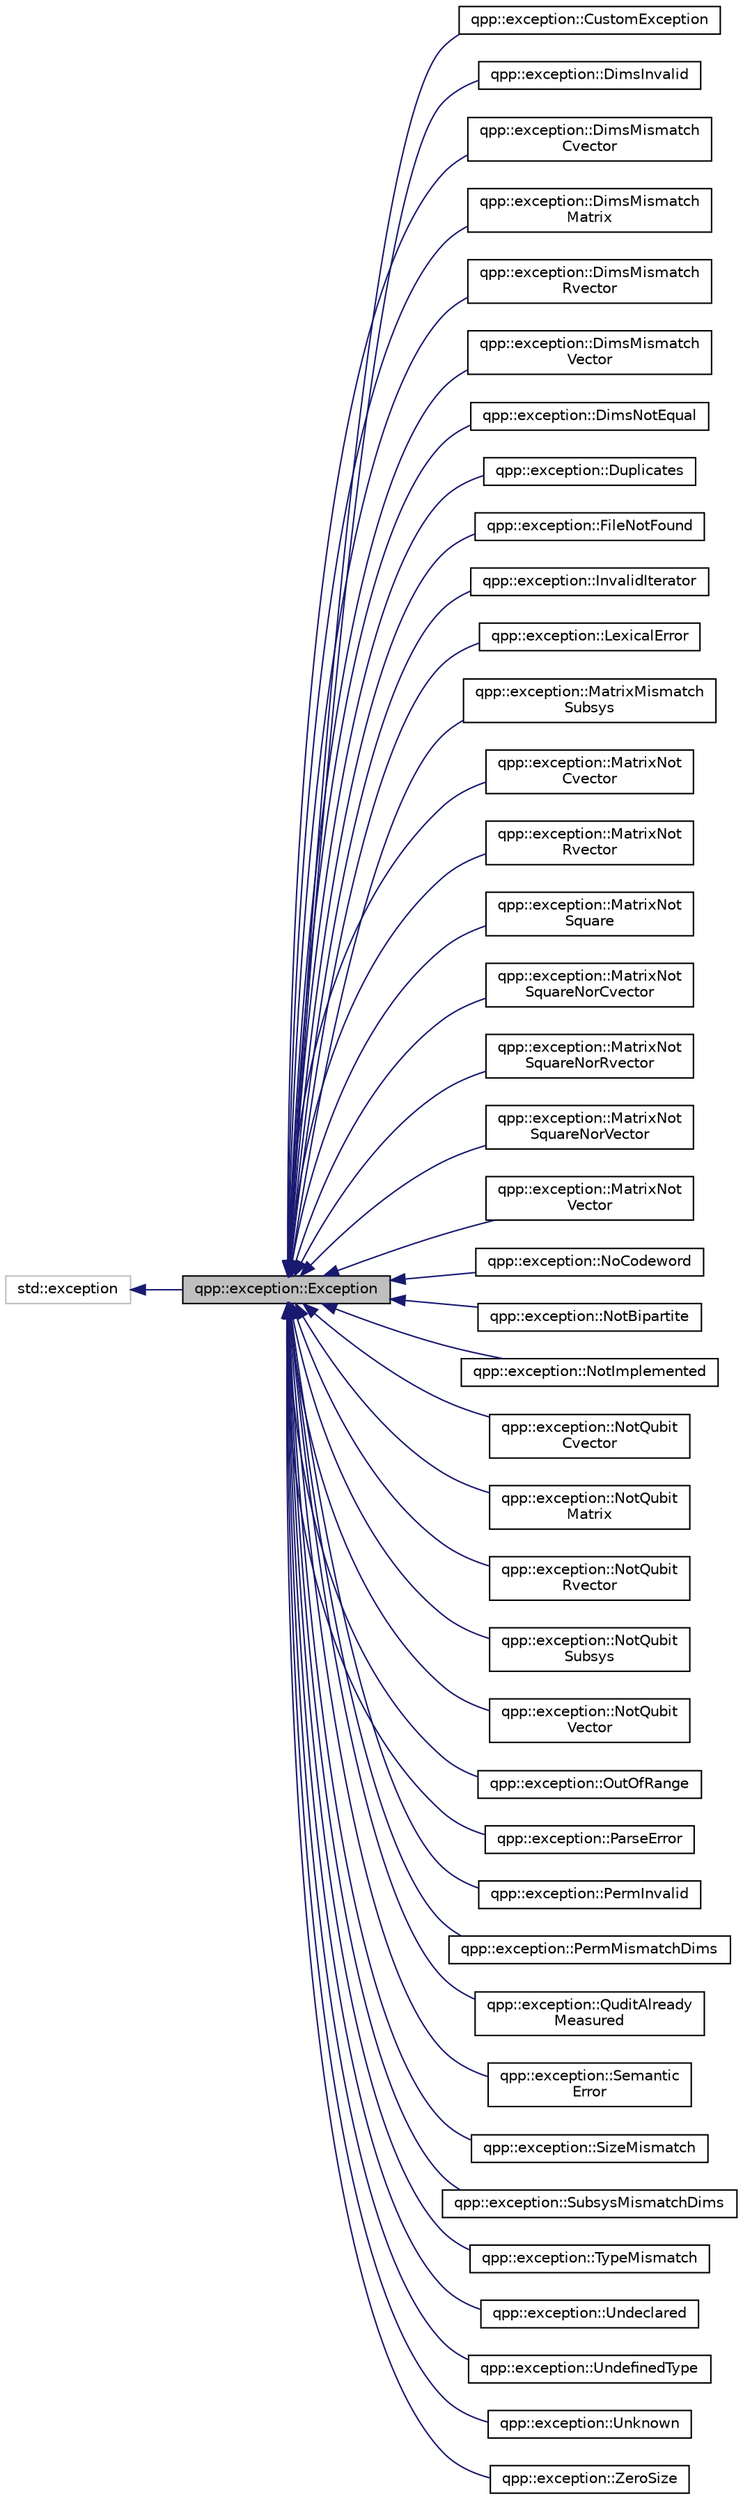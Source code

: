 digraph "qpp::exception::Exception"
{
  edge [fontname="Helvetica",fontsize="10",labelfontname="Helvetica",labelfontsize="10"];
  node [fontname="Helvetica",fontsize="10",shape=record];
  rankdir="LR";
  Node0 [label="qpp::exception::Exception",height=0.2,width=0.4,color="black", fillcolor="grey75", style="filled", fontcolor="black"];
  Node1 -> Node0 [dir="back",color="midnightblue",fontsize="10",style="solid",fontname="Helvetica"];
  Node1 [label="std::exception",height=0.2,width=0.4,color="grey75", fillcolor="white", style="filled",tooltip="STL class. "];
  Node0 -> Node2 [dir="back",color="midnightblue",fontsize="10",style="solid",fontname="Helvetica"];
  Node2 [label="qpp::exception::CustomException",height=0.2,width=0.4,color="black", fillcolor="white", style="filled",URL="$classqpp_1_1exception_1_1_custom_exception.html",tooltip="Custom exception. "];
  Node0 -> Node3 [dir="back",color="midnightblue",fontsize="10",style="solid",fontname="Helvetica"];
  Node3 [label="qpp::exception::DimsInvalid",height=0.2,width=0.4,color="black", fillcolor="white", style="filled",URL="$classqpp_1_1exception_1_1_dims_invalid.html",tooltip="Invalid dimension(s) exception. "];
  Node0 -> Node4 [dir="back",color="midnightblue",fontsize="10",style="solid",fontname="Helvetica"];
  Node4 [label="qpp::exception::DimsMismatch\lCvector",height=0.2,width=0.4,color="black", fillcolor="white", style="filled",URL="$classqpp_1_1exception_1_1_dims_mismatch_cvector.html",tooltip="Dimension(s) mismatch column vector size exception. "];
  Node0 -> Node5 [dir="back",color="midnightblue",fontsize="10",style="solid",fontname="Helvetica"];
  Node5 [label="qpp::exception::DimsMismatch\lMatrix",height=0.2,width=0.4,color="black", fillcolor="white", style="filled",URL="$classqpp_1_1exception_1_1_dims_mismatch_matrix.html",tooltip="Dimension(s) mismatch matrix size exception. "];
  Node0 -> Node6 [dir="back",color="midnightblue",fontsize="10",style="solid",fontname="Helvetica"];
  Node6 [label="qpp::exception::DimsMismatch\lRvector",height=0.2,width=0.4,color="black", fillcolor="white", style="filled",URL="$classqpp_1_1exception_1_1_dims_mismatch_rvector.html",tooltip="Dimension(s) mismatch row vector size exception. "];
  Node0 -> Node7 [dir="back",color="midnightblue",fontsize="10",style="solid",fontname="Helvetica"];
  Node7 [label="qpp::exception::DimsMismatch\lVector",height=0.2,width=0.4,color="black", fillcolor="white", style="filled",URL="$classqpp_1_1exception_1_1_dims_mismatch_vector.html",tooltip="Dimension(s) mismatch vector size exception. "];
  Node0 -> Node8 [dir="back",color="midnightblue",fontsize="10",style="solid",fontname="Helvetica"];
  Node8 [label="qpp::exception::DimsNotEqual",height=0.2,width=0.4,color="black", fillcolor="white", style="filled",URL="$classqpp_1_1exception_1_1_dims_not_equal.html",tooltip="Dimensions not equal exception. "];
  Node0 -> Node9 [dir="back",color="midnightblue",fontsize="10",style="solid",fontname="Helvetica"];
  Node9 [label="qpp::exception::Duplicates",height=0.2,width=0.4,color="black", fillcolor="white", style="filled",URL="$classqpp_1_1exception_1_1_duplicates.html",tooltip="System (e.g. std::vector) contains duplicates exception. "];
  Node0 -> Node10 [dir="back",color="midnightblue",fontsize="10",style="solid",fontname="Helvetica"];
  Node10 [label="qpp::exception::FileNotFound",height=0.2,width=0.4,color="black", fillcolor="white", style="filled",URL="$classqpp_1_1exception_1_1_file_not_found.html",tooltip="File not found. "];
  Node0 -> Node11 [dir="back",color="midnightblue",fontsize="10",style="solid",fontname="Helvetica"];
  Node11 [label="qpp::exception::InvalidIterator",height=0.2,width=0.4,color="black", fillcolor="white", style="filled",URL="$classqpp_1_1exception_1_1_invalid_iterator.html",tooltip="Invalid iterator. "];
  Node0 -> Node12 [dir="back",color="midnightblue",fontsize="10",style="solid",fontname="Helvetica"];
  Node12 [label="qpp::exception::LexicalError",height=0.2,width=0.4,color="black", fillcolor="white", style="filled",URL="$classqpp_1_1exception_1_1_lexical_error.html",tooltip="Lexical error. "];
  Node0 -> Node13 [dir="back",color="midnightblue",fontsize="10",style="solid",fontname="Helvetica"];
  Node13 [label="qpp::exception::MatrixMismatch\lSubsys",height=0.2,width=0.4,color="black", fillcolor="white", style="filled",URL="$classqpp_1_1exception_1_1_matrix_mismatch_subsys.html",tooltip="Matrix mismatch subsystems exception. "];
  Node0 -> Node14 [dir="back",color="midnightblue",fontsize="10",style="solid",fontname="Helvetica"];
  Node14 [label="qpp::exception::MatrixNot\lCvector",height=0.2,width=0.4,color="black", fillcolor="white", style="filled",URL="$classqpp_1_1exception_1_1_matrix_not_cvector.html",tooltip="Matrix is not a column vector exception. "];
  Node0 -> Node15 [dir="back",color="midnightblue",fontsize="10",style="solid",fontname="Helvetica"];
  Node15 [label="qpp::exception::MatrixNot\lRvector",height=0.2,width=0.4,color="black", fillcolor="white", style="filled",URL="$classqpp_1_1exception_1_1_matrix_not_rvector.html",tooltip="Matrix is not a row vector exception. "];
  Node0 -> Node16 [dir="back",color="midnightblue",fontsize="10",style="solid",fontname="Helvetica"];
  Node16 [label="qpp::exception::MatrixNot\lSquare",height=0.2,width=0.4,color="black", fillcolor="white", style="filled",URL="$classqpp_1_1exception_1_1_matrix_not_square.html",tooltip="Matrix is not square exception. "];
  Node0 -> Node17 [dir="back",color="midnightblue",fontsize="10",style="solid",fontname="Helvetica"];
  Node17 [label="qpp::exception::MatrixNot\lSquareNorCvector",height=0.2,width=0.4,color="black", fillcolor="white", style="filled",URL="$classqpp_1_1exception_1_1_matrix_not_square_nor_cvector.html",tooltip="Matrix is not square nor column vector exception. "];
  Node0 -> Node18 [dir="back",color="midnightblue",fontsize="10",style="solid",fontname="Helvetica"];
  Node18 [label="qpp::exception::MatrixNot\lSquareNorRvector",height=0.2,width=0.4,color="black", fillcolor="white", style="filled",URL="$classqpp_1_1exception_1_1_matrix_not_square_nor_rvector.html",tooltip="Matrix is not square nor row vector exception. "];
  Node0 -> Node19 [dir="back",color="midnightblue",fontsize="10",style="solid",fontname="Helvetica"];
  Node19 [label="qpp::exception::MatrixNot\lSquareNorVector",height=0.2,width=0.4,color="black", fillcolor="white", style="filled",URL="$classqpp_1_1exception_1_1_matrix_not_square_nor_vector.html",tooltip="Matrix is not square nor vector exception. "];
  Node0 -> Node20 [dir="back",color="midnightblue",fontsize="10",style="solid",fontname="Helvetica"];
  Node20 [label="qpp::exception::MatrixNot\lVector",height=0.2,width=0.4,color="black", fillcolor="white", style="filled",URL="$classqpp_1_1exception_1_1_matrix_not_vector.html",tooltip="Matrix is not a vector exception. "];
  Node0 -> Node21 [dir="back",color="midnightblue",fontsize="10",style="solid",fontname="Helvetica"];
  Node21 [label="qpp::exception::NoCodeword",height=0.2,width=0.4,color="black", fillcolor="white", style="filled",URL="$classqpp_1_1exception_1_1_no_codeword.html",tooltip="Codeword does not exist exception. "];
  Node0 -> Node22 [dir="back",color="midnightblue",fontsize="10",style="solid",fontname="Helvetica"];
  Node22 [label="qpp::exception::NotBipartite",height=0.2,width=0.4,color="black", fillcolor="white", style="filled",URL="$classqpp_1_1exception_1_1_not_bipartite.html",tooltip="Not bi-partite exception. "];
  Node0 -> Node23 [dir="back",color="midnightblue",fontsize="10",style="solid",fontname="Helvetica"];
  Node23 [label="qpp::exception::NotImplemented",height=0.2,width=0.4,color="black", fillcolor="white", style="filled",URL="$classqpp_1_1exception_1_1_not_implemented.html",tooltip="Code not yet implemented. "];
  Node0 -> Node24 [dir="back",color="midnightblue",fontsize="10",style="solid",fontname="Helvetica"];
  Node24 [label="qpp::exception::NotQubit\lCvector",height=0.2,width=0.4,color="black", fillcolor="white", style="filled",URL="$classqpp_1_1exception_1_1_not_qubit_cvector.html",tooltip="Column vector is not 2 x 1 exception. "];
  Node0 -> Node25 [dir="back",color="midnightblue",fontsize="10",style="solid",fontname="Helvetica"];
  Node25 [label="qpp::exception::NotQubit\lMatrix",height=0.2,width=0.4,color="black", fillcolor="white", style="filled",URL="$classqpp_1_1exception_1_1_not_qubit_matrix.html",tooltip="Matrix is not 2 x 2 exception. "];
  Node0 -> Node26 [dir="back",color="midnightblue",fontsize="10",style="solid",fontname="Helvetica"];
  Node26 [label="qpp::exception::NotQubit\lRvector",height=0.2,width=0.4,color="black", fillcolor="white", style="filled",URL="$classqpp_1_1exception_1_1_not_qubit_rvector.html",tooltip="Row vector is not 1 x 2 exception. "];
  Node0 -> Node27 [dir="back",color="midnightblue",fontsize="10",style="solid",fontname="Helvetica"];
  Node27 [label="qpp::exception::NotQubit\lSubsys",height=0.2,width=0.4,color="black", fillcolor="white", style="filled",URL="$classqpp_1_1exception_1_1_not_qubit_subsys.html",tooltip="Subsystems are not qubits exception. "];
  Node0 -> Node28 [dir="back",color="midnightblue",fontsize="10",style="solid",fontname="Helvetica"];
  Node28 [label="qpp::exception::NotQubit\lVector",height=0.2,width=0.4,color="black", fillcolor="white", style="filled",URL="$classqpp_1_1exception_1_1_not_qubit_vector.html",tooltip="Vector is not 2 x 1 nor 1 x 2 exception. "];
  Node0 -> Node29 [dir="back",color="midnightblue",fontsize="10",style="solid",fontname="Helvetica"];
  Node29 [label="qpp::exception::OutOfRange",height=0.2,width=0.4,color="black", fillcolor="white", style="filled",URL="$classqpp_1_1exception_1_1_out_of_range.html",tooltip="Argument out of range exception. "];
  Node0 -> Node30 [dir="back",color="midnightblue",fontsize="10",style="solid",fontname="Helvetica"];
  Node30 [label="qpp::exception::ParseError",height=0.2,width=0.4,color="black", fillcolor="white", style="filled",URL="$classqpp_1_1exception_1_1_parse_error.html",tooltip="Parse error. "];
  Node0 -> Node31 [dir="back",color="midnightblue",fontsize="10",style="solid",fontname="Helvetica"];
  Node31 [label="qpp::exception::PermInvalid",height=0.2,width=0.4,color="black", fillcolor="white", style="filled",URL="$classqpp_1_1exception_1_1_perm_invalid.html",tooltip="Invalid permutation exception. "];
  Node0 -> Node32 [dir="back",color="midnightblue",fontsize="10",style="solid",fontname="Helvetica"];
  Node32 [label="qpp::exception::PermMismatchDims",height=0.2,width=0.4,color="black", fillcolor="white", style="filled",URL="$classqpp_1_1exception_1_1_perm_mismatch_dims.html",tooltip="Permutation mismatch dimensions exception. "];
  Node0 -> Node33 [dir="back",color="midnightblue",fontsize="10",style="solid",fontname="Helvetica"];
  Node33 [label="qpp::exception::QuditAlready\lMeasured",height=0.2,width=0.4,color="black", fillcolor="white", style="filled",URL="$classqpp_1_1exception_1_1_qudit_already_measured.html",tooltip="Qudit was already measured exception. "];
  Node0 -> Node34 [dir="back",color="midnightblue",fontsize="10",style="solid",fontname="Helvetica"];
  Node34 [label="qpp::exception::Semantic\lError",height=0.2,width=0.4,color="black", fillcolor="white", style="filled",URL="$classqpp_1_1exception_1_1_semantic_error.html",tooltip="Semantic error. "];
  Node0 -> Node35 [dir="back",color="midnightblue",fontsize="10",style="solid",fontname="Helvetica"];
  Node35 [label="qpp::exception::SizeMismatch",height=0.2,width=0.4,color="black", fillcolor="white", style="filled",URL="$classqpp_1_1exception_1_1_size_mismatch.html",tooltip="Size mismatch exception. "];
  Node0 -> Node36 [dir="back",color="midnightblue",fontsize="10",style="solid",fontname="Helvetica"];
  Node36 [label="qpp::exception::SubsysMismatchDims",height=0.2,width=0.4,color="black", fillcolor="white", style="filled",URL="$classqpp_1_1exception_1_1_subsys_mismatch_dims.html",tooltip="Subsystems mismatch dimensions exception. "];
  Node0 -> Node37 [dir="back",color="midnightblue",fontsize="10",style="solid",fontname="Helvetica"];
  Node37 [label="qpp::exception::TypeMismatch",height=0.2,width=0.4,color="black", fillcolor="white", style="filled",URL="$classqpp_1_1exception_1_1_type_mismatch.html",tooltip="Type mismatch exception. "];
  Node0 -> Node38 [dir="back",color="midnightblue",fontsize="10",style="solid",fontname="Helvetica"];
  Node38 [label="qpp::exception::Undeclared",height=0.2,width=0.4,color="black", fillcolor="white", style="filled",URL="$classqpp_1_1exception_1_1_undeclared.html",tooltip="Undeclared variable. "];
  Node0 -> Node39 [dir="back",color="midnightblue",fontsize="10",style="solid",fontname="Helvetica"];
  Node39 [label="qpp::exception::UndefinedType",height=0.2,width=0.4,color="black", fillcolor="white", style="filled",URL="$classqpp_1_1exception_1_1_undefined_type.html",tooltip="Not defined for this type exception. "];
  Node0 -> Node40 [dir="back",color="midnightblue",fontsize="10",style="solid",fontname="Helvetica"];
  Node40 [label="qpp::exception::Unknown",height=0.2,width=0.4,color="black", fillcolor="white", style="filled",URL="$classqpp_1_1exception_1_1_unknown.html",tooltip="Unknown exception. "];
  Node0 -> Node41 [dir="back",color="midnightblue",fontsize="10",style="solid",fontname="Helvetica"];
  Node41 [label="qpp::exception::ZeroSize",height=0.2,width=0.4,color="black", fillcolor="white", style="filled",URL="$classqpp_1_1exception_1_1_zero_size.html",tooltip="Object has zero size exception. "];
}
